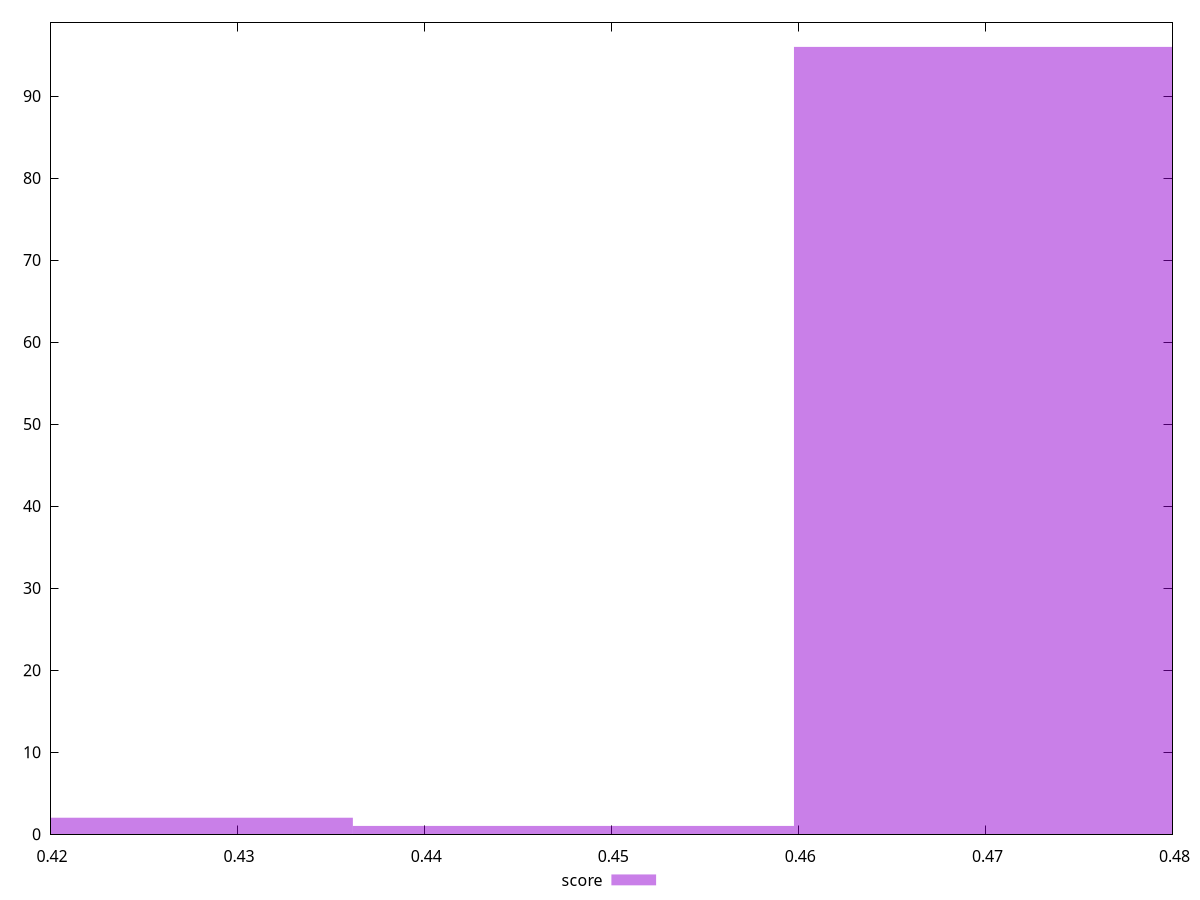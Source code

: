 reset

$score <<EOF
0.44797743092800174 1
0.42439967140547535 2
0.4715551904505282 96
EOF

set key outside below
set boxwidth 0.023577759522526408
set xrange [0.42:0.48]
set yrange [0:99]
set trange [0:99]
set style fill transparent solid 0.5 noborder
set terminal svg size 640, 490 enhanced background rgb 'white'
set output "report/report_00029_2021-02-24T13-36-40.390Z/uses-rel-preload/samples/card/score/histogram.svg"

plot $score title "score" with boxes

reset

